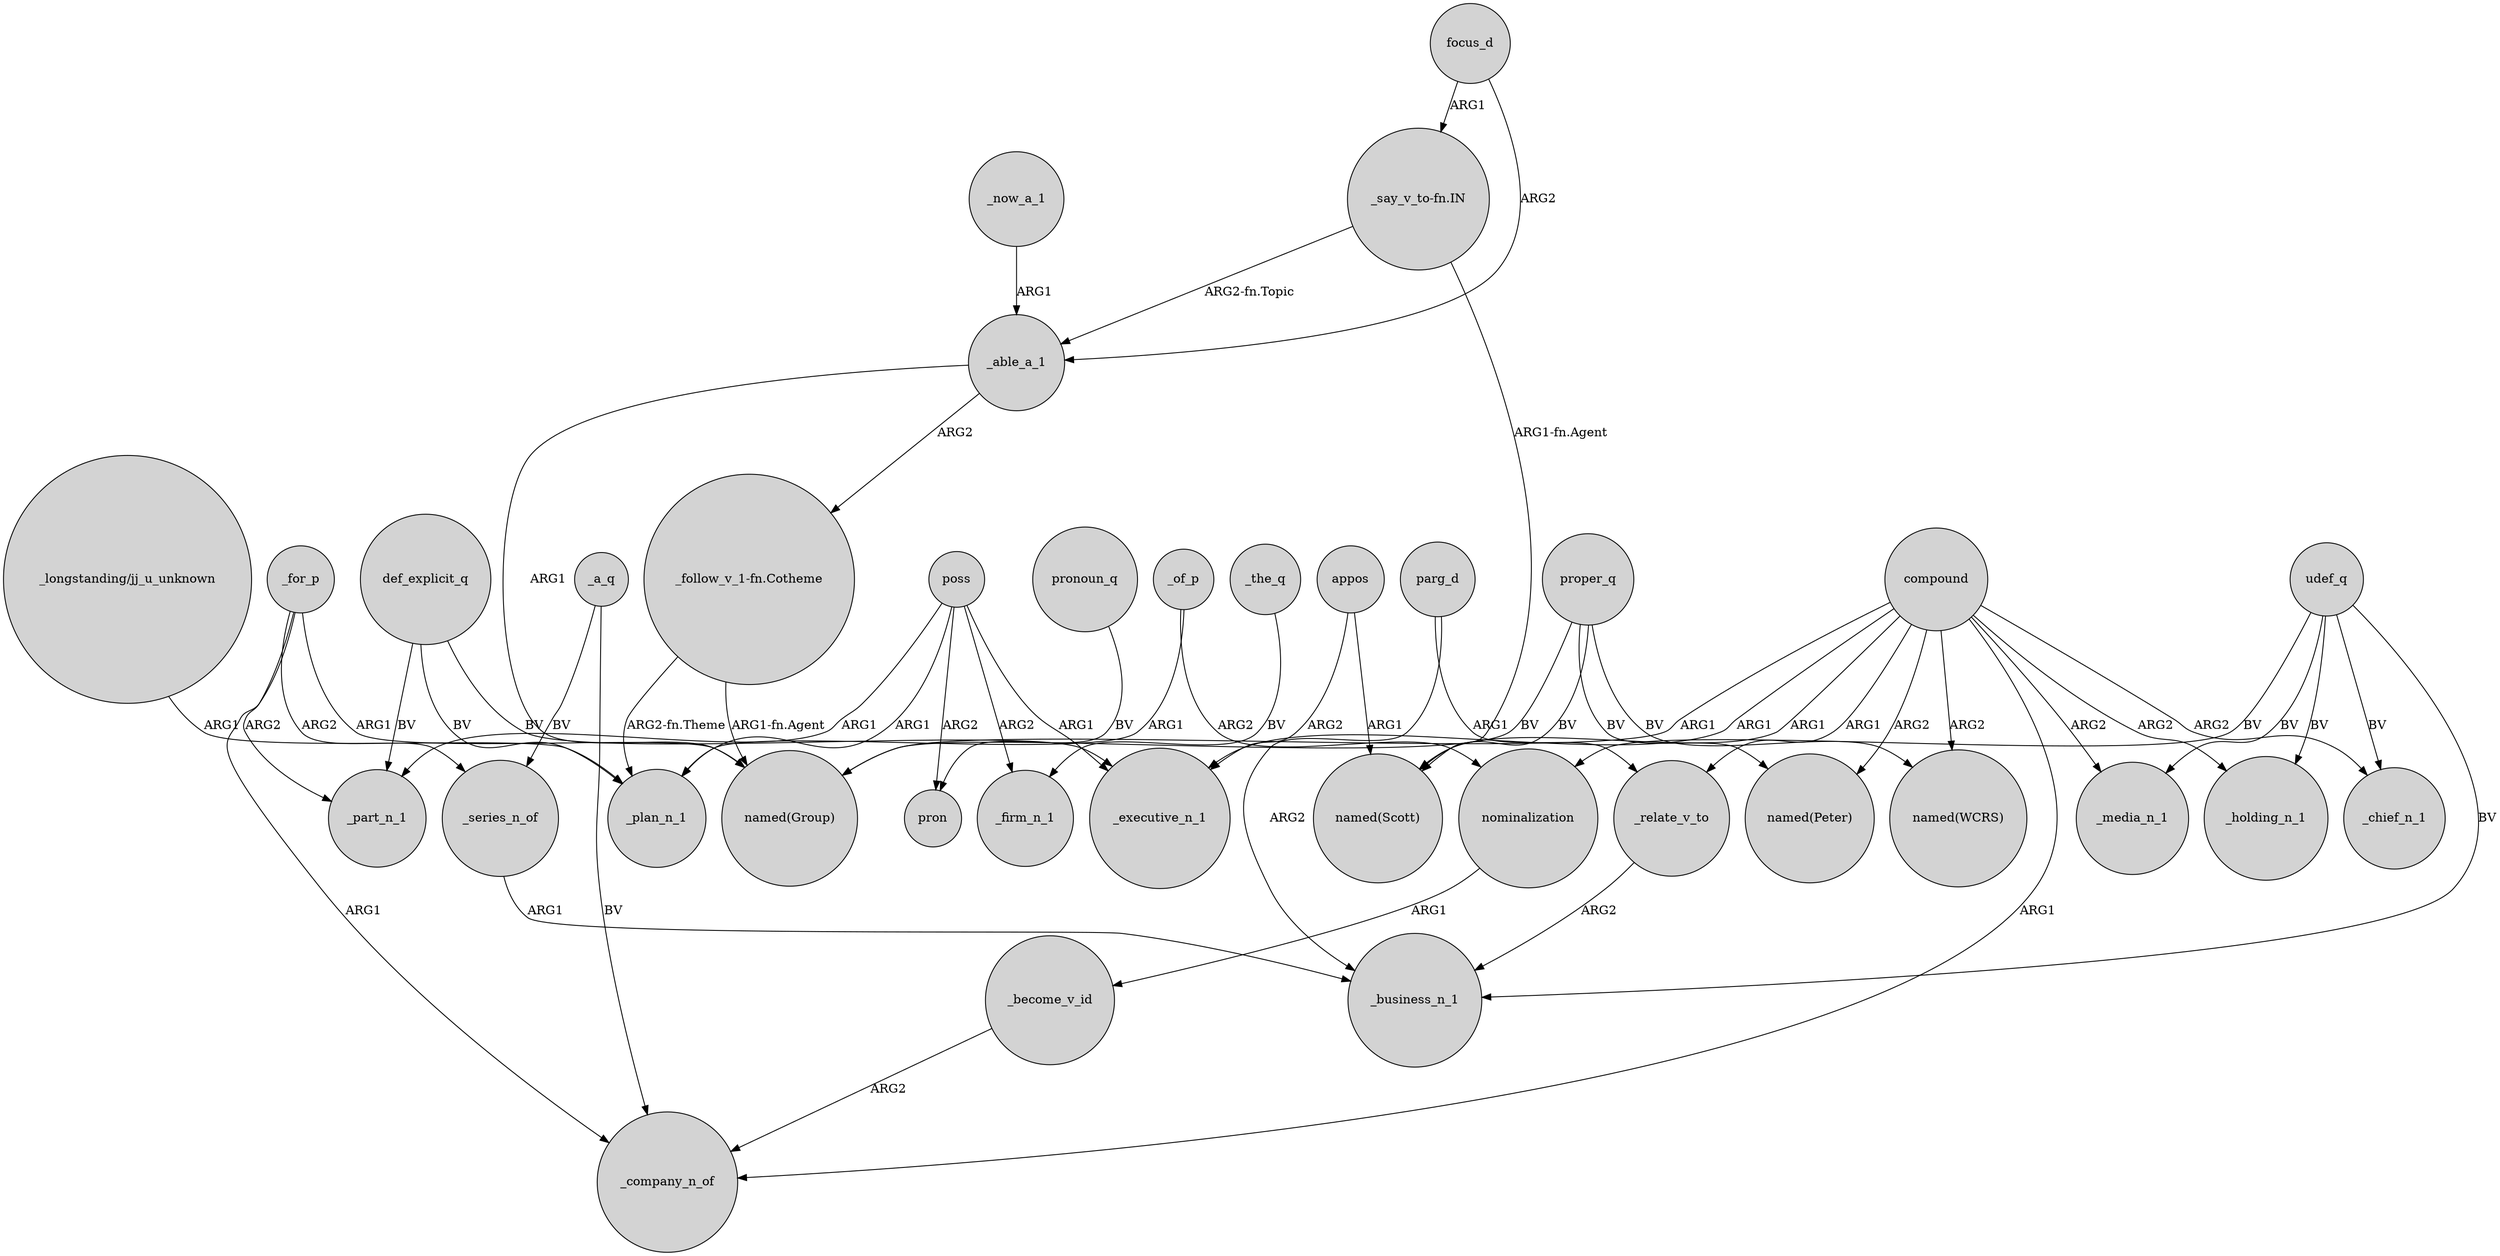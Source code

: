 digraph {
	node [shape=circle style=filled]
	poss -> _plan_n_1 [label=ARG1]
	_relate_v_to -> _business_n_1 [label=ARG2]
	compound -> "named(Scott)" [label=ARG1]
	appos -> "named(Scott)" [label=ARG1]
	_series_n_of -> _business_n_1 [label=ARG1]
	poss -> pron [label=ARG2]
	"_follow_v_1-fn.Cotheme" -> _plan_n_1 [label="ARG2-fn.Theme"]
	_able_a_1 -> "_follow_v_1-fn.Cotheme" [label=ARG2]
	poss -> _executive_n_1 [label=ARG1]
	compound -> "named(WCRS)" [label=ARG2]
	parg_d -> _relate_v_to [label=ARG1]
	appos -> _executive_n_1 [label=ARG2]
	def_explicit_q -> _plan_n_1 [label=BV]
	compound -> _executive_n_1 [label=ARG1]
	_now_a_1 -> _able_a_1 [label=ARG1]
	udef_q -> _media_n_1 [label=BV]
	"_follow_v_1-fn.Cotheme" -> "named(Group)" [label="ARG1-fn.Agent"]
	compound -> _holding_n_1 [label=ARG2]
	poss -> _part_n_1 [label=ARG1]
	_for_p -> _company_n_of [label=ARG1]
	proper_q -> "named(Peter)" [label=BV]
	def_explicit_q -> _executive_n_1 [label=BV]
	_of_p -> _plan_n_1 [label=ARG1]
	"_say_v_to-fn.IN" -> _able_a_1 [label="ARG2-fn.Topic"]
	compound -> _chief_n_1 [label=ARG2]
	compound -> "named(Group)" [label=ARG1]
	compound -> _company_n_of [label=ARG1]
	pronoun_q -> pron [label=BV]
	_for_p -> _series_n_of [label=ARG2]
	compound -> _media_n_1 [label=ARG2]
	compound -> "named(Peter)" [label=ARG2]
	proper_q -> "named(Scott)" [label=BV]
	udef_q -> _chief_n_1 [label=BV]
	"_say_v_to-fn.IN" -> "named(Scott)" [label="ARG1-fn.Agent"]
	_of_p -> nominalization [label=ARG2]
	_a_q -> _series_n_of [label=BV]
	_become_v_id -> _company_n_of [label=ARG2]
	poss -> _firm_n_1 [label=ARG2]
	proper_q -> "named(WCRS)" [label=BV]
	udef_q -> nominalization [label=BV]
	"_longstanding/jj_u_unknown" -> _plan_n_1 [label=ARG1]
	_a_q -> _company_n_of [label=BV]
	parg_d -> _business_n_1 [label=ARG2]
	_the_q -> _firm_n_1 [label=BV]
	nominalization -> _become_v_id [label=ARG1]
	udef_q -> _business_n_1 [label=BV]
	compound -> _relate_v_to [label=ARG1]
	proper_q -> "named(Group)" [label=BV]
	focus_d -> _able_a_1 [label=ARG2]
	udef_q -> _holding_n_1 [label=BV]
	_for_p -> _part_n_1 [label=ARG2]
	_able_a_1 -> "named(Group)" [label=ARG1]
	_for_p -> "named(Group)" [label=ARG1]
	def_explicit_q -> _part_n_1 [label=BV]
	focus_d -> "_say_v_to-fn.IN" [label=ARG1]
}
